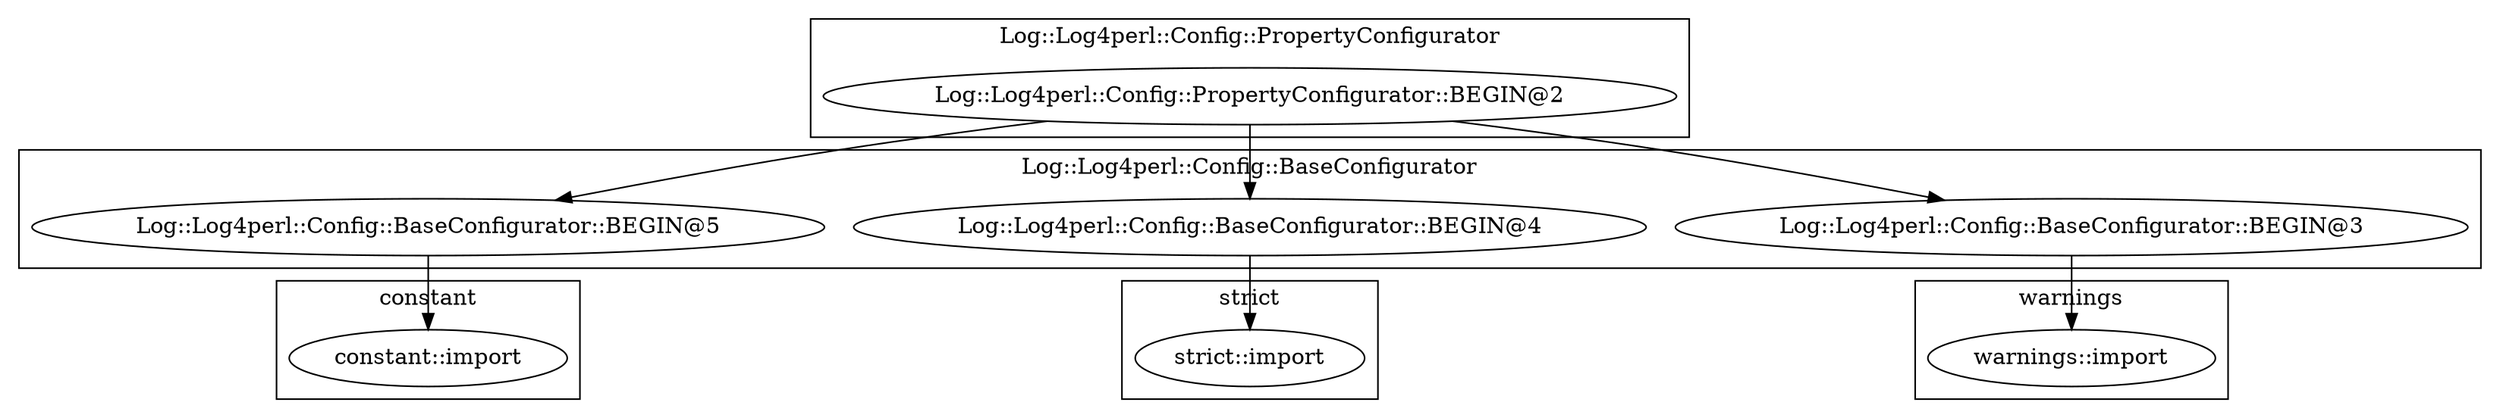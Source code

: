 digraph {
graph [overlap=false]
subgraph cluster_Log_Log4perl_Config_BaseConfigurator {
	label="Log::Log4perl::Config::BaseConfigurator";
	"Log::Log4perl::Config::BaseConfigurator::BEGIN@5";
	"Log::Log4perl::Config::BaseConfigurator::BEGIN@4";
	"Log::Log4perl::Config::BaseConfigurator::BEGIN@3";
}
subgraph cluster_warnings {
	label="warnings";
	"warnings::import";
}
subgraph cluster_Log_Log4perl_Config_PropertyConfigurator {
	label="Log::Log4perl::Config::PropertyConfigurator";
	"Log::Log4perl::Config::PropertyConfigurator::BEGIN@2";
}
subgraph cluster_strict {
	label="strict";
	"strict::import";
}
subgraph cluster_constant {
	label="constant";
	"constant::import";
}
"Log::Log4perl::Config::PropertyConfigurator::BEGIN@2" -> "Log::Log4perl::Config::BaseConfigurator::BEGIN@4";
"Log::Log4perl::Config::PropertyConfigurator::BEGIN@2" -> "Log::Log4perl::Config::BaseConfigurator::BEGIN@5";
"Log::Log4perl::Config::BaseConfigurator::BEGIN@5" -> "constant::import";
"Log::Log4perl::Config::BaseConfigurator::BEGIN@3" -> "warnings::import";
"Log::Log4perl::Config::BaseConfigurator::BEGIN@4" -> "strict::import";
"Log::Log4perl::Config::PropertyConfigurator::BEGIN@2" -> "Log::Log4perl::Config::BaseConfigurator::BEGIN@3";
}
